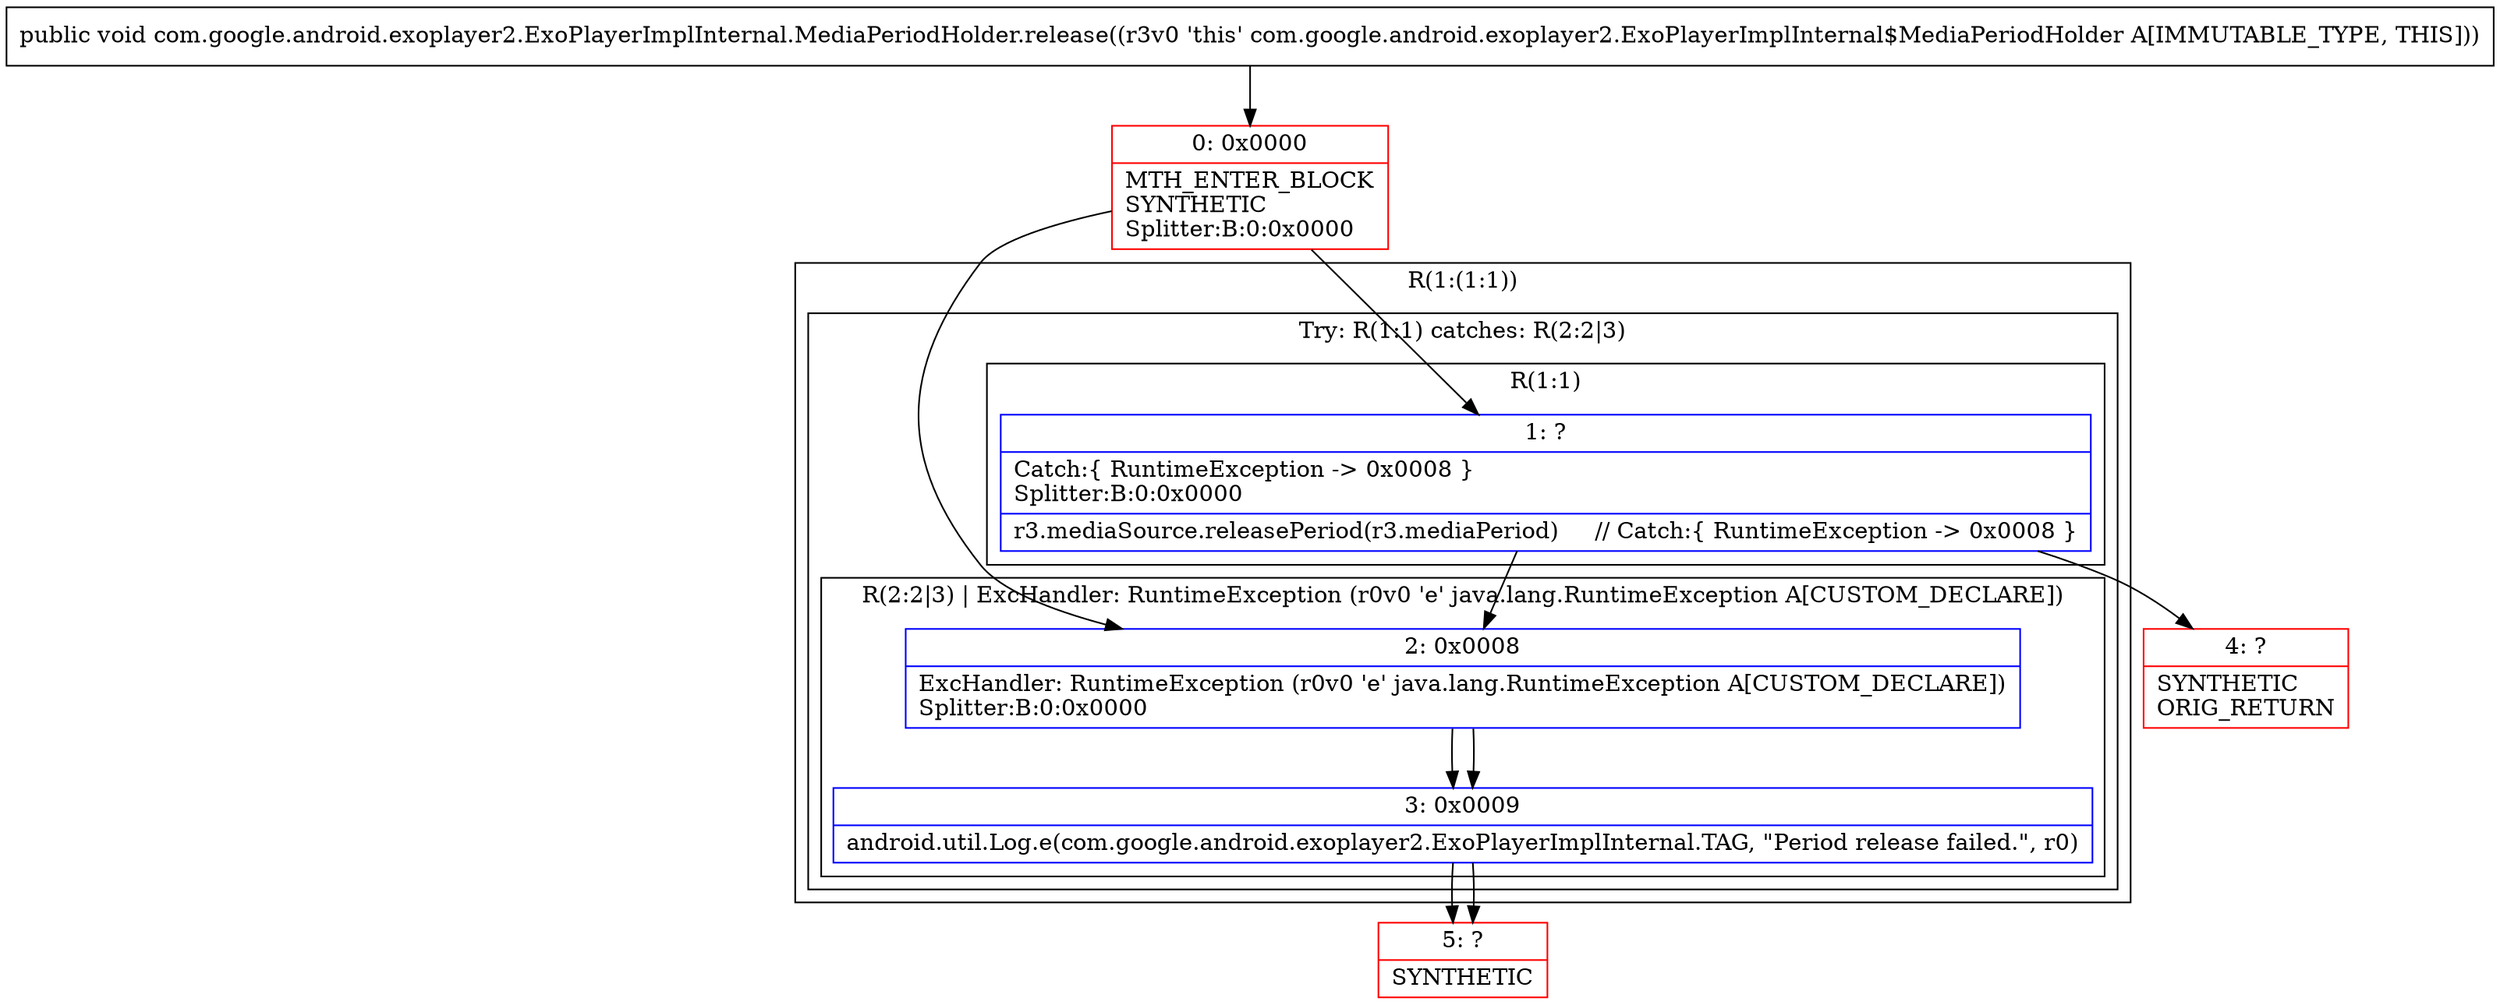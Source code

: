 digraph "CFG forcom.google.android.exoplayer2.ExoPlayerImplInternal.MediaPeriodHolder.release()V" {
subgraph cluster_Region_1780885725 {
label = "R(1:(1:1))";
node [shape=record,color=blue];
subgraph cluster_TryCatchRegion_1635114424 {
label = "Try: R(1:1) catches: R(2:2|3)";
node [shape=record,color=blue];
subgraph cluster_Region_901362414 {
label = "R(1:1)";
node [shape=record,color=blue];
Node_1 [shape=record,label="{1\:\ ?|Catch:\{ RuntimeException \-\> 0x0008 \}\lSplitter:B:0:0x0000\l|r3.mediaSource.releasePeriod(r3.mediaPeriod)     \/\/ Catch:\{ RuntimeException \-\> 0x0008 \}\l}"];
}
subgraph cluster_Region_1727204835 {
label = "R(2:2|3) | ExcHandler: RuntimeException (r0v0 'e' java.lang.RuntimeException A[CUSTOM_DECLARE])\l";
node [shape=record,color=blue];
Node_2 [shape=record,label="{2\:\ 0x0008|ExcHandler: RuntimeException (r0v0 'e' java.lang.RuntimeException A[CUSTOM_DECLARE])\lSplitter:B:0:0x0000\l}"];
Node_3 [shape=record,label="{3\:\ 0x0009|android.util.Log.e(com.google.android.exoplayer2.ExoPlayerImplInternal.TAG, \"Period release failed.\", r0)\l}"];
}
}
}
subgraph cluster_Region_1727204835 {
label = "R(2:2|3) | ExcHandler: RuntimeException (r0v0 'e' java.lang.RuntimeException A[CUSTOM_DECLARE])\l";
node [shape=record,color=blue];
Node_2 [shape=record,label="{2\:\ 0x0008|ExcHandler: RuntimeException (r0v0 'e' java.lang.RuntimeException A[CUSTOM_DECLARE])\lSplitter:B:0:0x0000\l}"];
Node_3 [shape=record,label="{3\:\ 0x0009|android.util.Log.e(com.google.android.exoplayer2.ExoPlayerImplInternal.TAG, \"Period release failed.\", r0)\l}"];
}
Node_0 [shape=record,color=red,label="{0\:\ 0x0000|MTH_ENTER_BLOCK\lSYNTHETIC\lSplitter:B:0:0x0000\l}"];
Node_4 [shape=record,color=red,label="{4\:\ ?|SYNTHETIC\lORIG_RETURN\l}"];
Node_5 [shape=record,color=red,label="{5\:\ ?|SYNTHETIC\l}"];
MethodNode[shape=record,label="{public void com.google.android.exoplayer2.ExoPlayerImplInternal.MediaPeriodHolder.release((r3v0 'this' com.google.android.exoplayer2.ExoPlayerImplInternal$MediaPeriodHolder A[IMMUTABLE_TYPE, THIS])) }"];
MethodNode -> Node_0;
Node_1 -> Node_2;
Node_1 -> Node_4;
Node_2 -> Node_3;
Node_3 -> Node_5;
Node_2 -> Node_3;
Node_3 -> Node_5;
Node_0 -> Node_1;
Node_0 -> Node_2;
}

